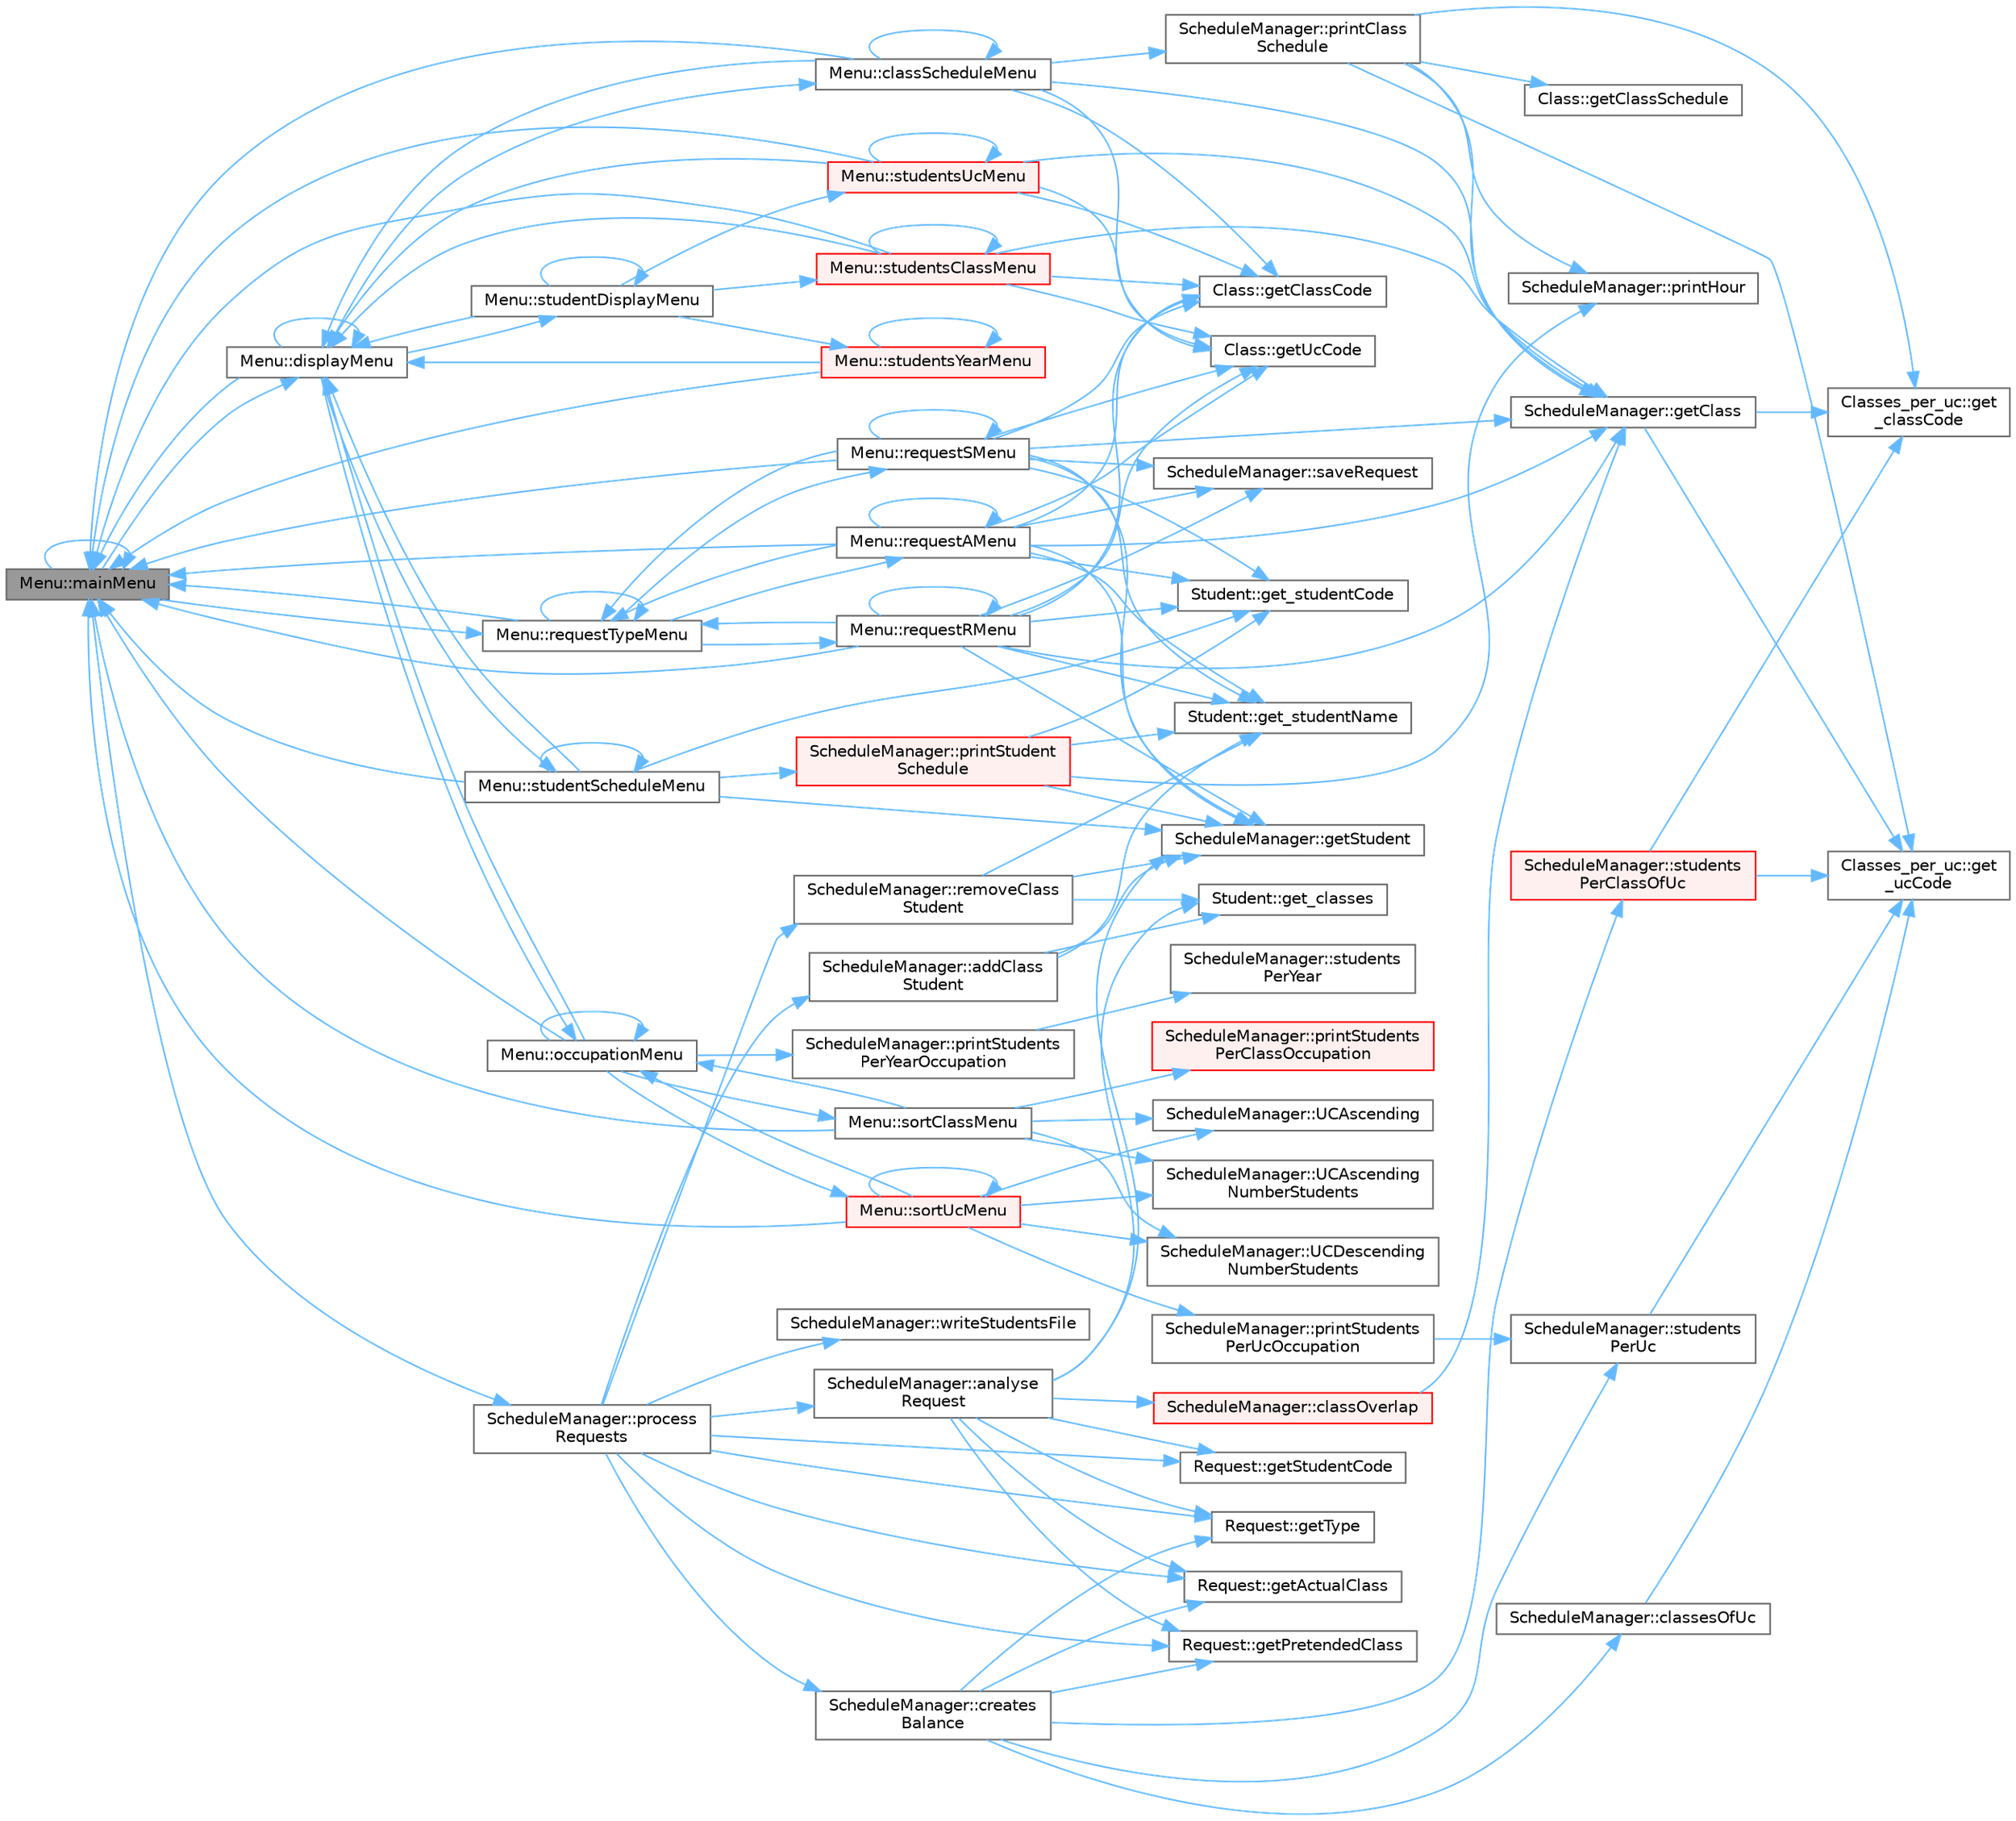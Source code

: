 digraph "Menu::mainMenu"
{
 // LATEX_PDF_SIZE
  bgcolor="transparent";
  edge [fontname=Helvetica,fontsize=10,labelfontname=Helvetica,labelfontsize=10];
  node [fontname=Helvetica,fontsize=10,shape=box,height=0.2,width=0.4];
  rankdir="LR";
  Node1 [label="Menu::mainMenu",height=0.2,width=0.4,color="gray40", fillcolor="grey60", style="filled", fontcolor="black",tooltip="displays and manages the main menu of the application"];
  Node1 -> Node2 [color="steelblue1",style="solid"];
  Node2 [label="Menu::displayMenu",height=0.2,width=0.4,color="grey40", fillcolor="white", style="filled",URL="$class_menu.html#a7ceb2718cac4b01b62731e1bcf4283f1",tooltip="displays and manages the display menu of the application"];
  Node2 -> Node3 [color="steelblue1",style="solid"];
  Node3 [label="Menu::classScheduleMenu",height=0.2,width=0.4,color="grey40", fillcolor="white", style="filled",URL="$class_menu.html#aa677a519e096f8d55025ed02c90bb16f",tooltip="displays the schedule of a class"];
  Node3 -> Node3 [color="steelblue1",style="solid"];
  Node3 -> Node2 [color="steelblue1",style="solid"];
  Node3 -> Node4 [color="steelblue1",style="solid"];
  Node4 [label="ScheduleManager::getClass",height=0.2,width=0.4,color="grey40", fillcolor="white", style="filled",URL="$class_schedule_manager.html#af086538733e4b420293d38a300286dbd",tooltip="get a class in the list of all classes per uc, complexity O(n)"];
  Node4 -> Node5 [color="steelblue1",style="solid"];
  Node5 [label="Classes_per_uc::get\l_classCode",height=0.2,width=0.4,color="grey40", fillcolor="white", style="filled",URL="$class_classes__per__uc.html#af2d2caaac1992545c5cc9cdd25931ff1",tooltip="gets the Class Code, complexity O(1)"];
  Node4 -> Node6 [color="steelblue1",style="solid"];
  Node6 [label="Classes_per_uc::get\l_ucCode",height=0.2,width=0.4,color="grey40", fillcolor="white", style="filled",URL="$class_classes__per__uc.html#ad7dc285639f33fad9796309cb686eb16",tooltip="gets the Uc Code, complexity O(1)"];
  Node3 -> Node7 [color="steelblue1",style="solid"];
  Node7 [label="Class::getClassCode",height=0.2,width=0.4,color="grey40", fillcolor="white", style="filled",URL="$class_class.html#a741c8eacce26ceaf0d68e4e5a145be68",tooltip="gets the Class Code, complexity O(1)"];
  Node3 -> Node8 [color="steelblue1",style="solid"];
  Node8 [label="Class::getUcCode",height=0.2,width=0.4,color="grey40", fillcolor="white", style="filled",URL="$class_class.html#a42b4ee11c3181b8b5ebc39e9652153f9",tooltip="gets the Uc Code, complexity O(1)"];
  Node3 -> Node1 [color="steelblue1",style="solid"];
  Node3 -> Node9 [color="steelblue1",style="solid"];
  Node9 [label="ScheduleManager::printClass\lSchedule",height=0.2,width=0.4,color="grey40", fillcolor="white", style="filled",URL="$class_schedule_manager.html#a6544749a66e0df443356f162f5a6048f",tooltip="complexity O(2) = O(1)"];
  Node9 -> Node5 [color="steelblue1",style="solid"];
  Node9 -> Node6 [color="steelblue1",style="solid"];
  Node9 -> Node4 [color="steelblue1",style="solid"];
  Node9 -> Node10 [color="steelblue1",style="solid"];
  Node10 [label="Class::getClassSchedule",height=0.2,width=0.4,color="grey40", fillcolor="white", style="filled",URL="$class_class.html#ae4b4b4d65d68d3070ebcd3ececb95090",tooltip="gets a list of the Class Schedule, complexity O(1)"];
  Node9 -> Node11 [color="steelblue1",style="solid"];
  Node11 [label="ScheduleManager::printHour",height=0.2,width=0.4,color="grey40", fillcolor="white", style="filled",URL="$class_schedule_manager.html#a3c8d93bdddc5efe2b9e60816caefbbc1",tooltip="converts and prints a float into a time stamp, complexity O(1)"];
  Node2 -> Node2 [color="steelblue1",style="solid"];
  Node2 -> Node1 [color="steelblue1",style="solid"];
  Node2 -> Node12 [color="steelblue1",style="solid"];
  Node12 [label="Menu::occupationMenu",height=0.2,width=0.4,color="grey40", fillcolor="white", style="filled",URL="$class_menu.html#a73bdb45003cedb8515d112a986f95d2c",tooltip="displays the options to the occupation of classes, uc's or year"];
  Node12 -> Node2 [color="steelblue1",style="solid"];
  Node12 -> Node1 [color="steelblue1",style="solid"];
  Node12 -> Node12 [color="steelblue1",style="solid"];
  Node12 -> Node13 [color="steelblue1",style="solid"];
  Node13 [label="ScheduleManager::printStudents\lPerYearOccupation",height=0.2,width=0.4,color="grey40", fillcolor="white", style="filled",URL="$class_schedule_manager.html#adab40ba93a69b5d6ea0feb6f99496b4a",tooltip="Complexity = O(n + max number of classes) = O(n)"];
  Node13 -> Node14 [color="steelblue1",style="solid"];
  Node14 [label="ScheduleManager::students\lPerYear",height=0.2,width=0.4,color="grey40", fillcolor="white", style="filled",URL="$class_schedule_manager.html#ad05e0f4686bb4cb17d3805eaf6a5327d",tooltip="complexity O(n + max number of classes of a student) = O(n)"];
  Node12 -> Node15 [color="steelblue1",style="solid"];
  Node15 [label="Menu::sortClassMenu",height=0.2,width=0.4,color="grey40", fillcolor="white", style="filled",URL="$class_menu.html#ae06786f133a6c224371613a12fc8c5c6",tooltip="displays the options to show the occupation of classes"];
  Node15 -> Node1 [color="steelblue1",style="solid"];
  Node15 -> Node12 [color="steelblue1",style="solid"];
  Node15 -> Node16 [color="steelblue1",style="solid"];
  Node16 [label="ScheduleManager::printStudents\lPerClassOccupation",height=0.2,width=0.4,color="red", fillcolor="#FFF0F0", style="filled",URL="$class_schedule_manager.html#aa9574467fda88f236a31f3bf126f531b",tooltip="complexity O(2n) = O(n)"];
  Node15 -> Node18 [color="steelblue1",style="solid"];
  Node18 [label="ScheduleManager::UCAscending",height=0.2,width=0.4,color="grey40", fillcolor="white", style="filled",URL="$class_schedule_manager.html#a3caefa77328265e669d4ee2577d6d759",tooltip="custom comparator function to sort a list of pairs<int, Classes_per_uc> from the first UC to the last"];
  Node15 -> Node19 [color="steelblue1",style="solid"];
  Node19 [label="ScheduleManager::UCAscending\lNumberStudents",height=0.2,width=0.4,color="grey40", fillcolor="white", style="filled",URL="$class_schedule_manager.html#abda48961240bd59903dd183648a81c11",tooltip="custom comparator function to sort a list of pairs<int, Classes_per_uc> from the uc with less student..."];
  Node15 -> Node20 [color="steelblue1",style="solid"];
  Node20 [label="ScheduleManager::UCDescending\lNumberStudents",height=0.2,width=0.4,color="grey40", fillcolor="white", style="filled",URL="$class_schedule_manager.html#a94e3990d001e034c4b46a4c70d5d2c0d",tooltip="custom comparator function to sort a list of pairs<int, Classes_per_uc> from the uc with more student..."];
  Node12 -> Node21 [color="steelblue1",style="solid"];
  Node21 [label="Menu::sortUcMenu",height=0.2,width=0.4,color="red", fillcolor="#FFF0F0", style="filled",URL="$class_menu.html#a35649eb24753cbbd8142ac52e6a98e01",tooltip="displays the options to show the occupation of uc's"];
  Node21 -> Node1 [color="steelblue1",style="solid"];
  Node21 -> Node12 [color="steelblue1",style="solid"];
  Node21 -> Node22 [color="steelblue1",style="solid"];
  Node22 [label="ScheduleManager::printStudents\lPerUcOccupation",height=0.2,width=0.4,color="grey40", fillcolor="white", style="filled",URL="$class_schedule_manager.html#a59d7a95a91611f9183271eac4d4ded81",tooltip="Complexity = O(n)"];
  Node22 -> Node23 [color="steelblue1",style="solid"];
  Node23 [label="ScheduleManager::students\lPerUc",height=0.2,width=0.4,color="grey40", fillcolor="white", style="filled",URL="$class_schedule_manager.html#a4f1dcd913c220b073ff9e79a180fe686",tooltip="Complexity = O(n + number of classes per student) = O(n)"];
  Node23 -> Node6 [color="steelblue1",style="solid"];
  Node21 -> Node21 [color="steelblue1",style="solid"];
  Node21 -> Node18 [color="steelblue1",style="solid"];
  Node21 -> Node19 [color="steelblue1",style="solid"];
  Node21 -> Node20 [color="steelblue1",style="solid"];
  Node2 -> Node25 [color="steelblue1",style="solid"];
  Node25 [label="Menu::studentDisplayMenu",height=0.2,width=0.4,color="grey40", fillcolor="white", style="filled",URL="$class_menu.html#afc61de2cbeb06654497344254c5b9050",tooltip="displays the options to show the students on UC/Class/Year"];
  Node25 -> Node2 [color="steelblue1",style="solid"];
  Node25 -> Node25 [color="steelblue1",style="solid"];
  Node25 -> Node26 [color="steelblue1",style="solid"];
  Node26 [label="Menu::studentsClassMenu",height=0.2,width=0.4,color="red", fillcolor="#FFF0F0", style="filled",URL="$class_menu.html#aa06a36f0195d4f18ee727ee191c8fee1",tooltip="displays input options for classCode and UCCode to choose a Class's list of students to display"];
  Node26 -> Node2 [color="steelblue1",style="solid"];
  Node26 -> Node4 [color="steelblue1",style="solid"];
  Node26 -> Node7 [color="steelblue1",style="solid"];
  Node26 -> Node8 [color="steelblue1",style="solid"];
  Node26 -> Node1 [color="steelblue1",style="solid"];
  Node26 -> Node26 [color="steelblue1",style="solid"];
  Node25 -> Node28 [color="steelblue1",style="solid"];
  Node28 [label="Menu::studentsUcMenu",height=0.2,width=0.4,color="red", fillcolor="#FFF0F0", style="filled",URL="$class_menu.html#a150abfa0868035c73753da75984969d5",tooltip="displays input options for classCode and UCCode to choose a Classes_per_uc list of students to displa..."];
  Node28 -> Node2 [color="steelblue1",style="solid"];
  Node28 -> Node4 [color="steelblue1",style="solid"];
  Node28 -> Node7 [color="steelblue1",style="solid"];
  Node28 -> Node8 [color="steelblue1",style="solid"];
  Node28 -> Node1 [color="steelblue1",style="solid"];
  Node28 -> Node28 [color="steelblue1",style="solid"];
  Node25 -> Node30 [color="steelblue1",style="solid"];
  Node30 [label="Menu::studentsYearMenu",height=0.2,width=0.4,color="red", fillcolor="#FFF0F0", style="filled",URL="$class_menu.html#ab2ee6d3173360458a0ab9f1ce413ef33",tooltip="displays input options for year to choose a year's list of students to display"];
  Node30 -> Node2 [color="steelblue1",style="solid"];
  Node30 -> Node1 [color="steelblue1",style="solid"];
  Node30 -> Node30 [color="steelblue1",style="solid"];
  Node2 -> Node32 [color="steelblue1",style="solid"];
  Node32 [label="Menu::studentScheduleMenu",height=0.2,width=0.4,color="grey40", fillcolor="white", style="filled",URL="$class_menu.html#aa39a8a67e77b690cda3cb9a6a360404f",tooltip="displays and manages to show a student information"];
  Node32 -> Node2 [color="steelblue1",style="solid"];
  Node32 -> Node33 [color="steelblue1",style="solid"];
  Node33 [label="Student::get_studentCode",height=0.2,width=0.4,color="grey40", fillcolor="white", style="filled",URL="$class_student.html#a6b9d32745e4a22040364773353158464",tooltip="gets the student code, complexity O(1)"];
  Node32 -> Node34 [color="steelblue1",style="solid"];
  Node34 [label="ScheduleManager::getStudent",height=0.2,width=0.4,color="grey40", fillcolor="white", style="filled",URL="$class_schedule_manager.html#ae9e558e49da94f4d5a4e5737dcecc59a",tooltip="gets the corresponding object to a student code, complexity O(n)"];
  Node32 -> Node1 [color="steelblue1",style="solid"];
  Node32 -> Node35 [color="steelblue1",style="solid"];
  Node35 [label="ScheduleManager::printStudent\lSchedule",height=0.2,width=0.4,color="red", fillcolor="#FFF0F0", style="filled",URL="$class_schedule_manager.html#a7d2210e89d349d3ad5fd1f5d2c3f5c8b",tooltip="prints a student schedule, complexity O(max number of classes that a student can have) = O(1)"];
  Node35 -> Node33 [color="steelblue1",style="solid"];
  Node35 -> Node36 [color="steelblue1",style="solid"];
  Node36 [label="Student::get_studentName",height=0.2,width=0.4,color="grey40", fillcolor="white", style="filled",URL="$class_student.html#af63e97959c77004acbe20302d6ad1a39",tooltip="gets the student name, complexity O(1)"];
  Node35 -> Node34 [color="steelblue1",style="solid"];
  Node35 -> Node11 [color="steelblue1",style="solid"];
  Node32 -> Node32 [color="steelblue1",style="solid"];
  Node1 -> Node1 [color="steelblue1",style="solid"];
  Node1 -> Node44 [color="steelblue1",style="solid"];
  Node44 [label="ScheduleManager::process\lRequests",height=0.2,width=0.4,color="grey40", fillcolor="white", style="filled",URL="$class_schedule_manager.html#a48575e5429cdeded98a3367220de6fe7",tooltip="Complexity = O(n)"];
  Node44 -> Node45 [color="steelblue1",style="solid"];
  Node45 [label="ScheduleManager::addClass\lStudent",height=0.2,width=0.4,color="grey40", fillcolor="white", style="filled",URL="$class_schedule_manager.html#a6b3d6ef8772acd383dc1bf45f73a32b7",tooltip="Complexity = O(n + log n)"];
  Node45 -> Node40 [color="steelblue1",style="solid"];
  Node40 [label="Student::get_classes",height=0.2,width=0.4,color="grey40", fillcolor="white", style="filled",URL="$class_student.html#ae24cb52bc3ee2c6f63a921107aaea8db",tooltip="gets the student classes, complexity O(1)"];
  Node45 -> Node36 [color="steelblue1",style="solid"];
  Node45 -> Node34 [color="steelblue1",style="solid"];
  Node44 -> Node46 [color="steelblue1",style="solid"];
  Node46 [label="ScheduleManager::analyse\lRequest",height=0.2,width=0.4,color="grey40", fillcolor="white", style="filled",URL="$class_schedule_manager.html#a2a4bba26f31a117f84244e431090a866",tooltip="Complexity O(n)"];
  Node46 -> Node47 [color="steelblue1",style="solid"];
  Node47 [label="ScheduleManager::classOverlap",height=0.2,width=0.4,color="red", fillcolor="#FFF0F0", style="filled",URL="$class_schedule_manager.html#ab4c36fbe389225fda81ee1062fcdaa11",tooltip="Complexity = O(1)"];
  Node47 -> Node4 [color="steelblue1",style="solid"];
  Node46 -> Node40 [color="steelblue1",style="solid"];
  Node46 -> Node49 [color="steelblue1",style="solid"];
  Node49 [label="Request::getActualClass",height=0.2,width=0.4,color="grey40", fillcolor="white", style="filled",URL="$class_request.html#ad55809beb01bf01c52087b4802379c4a",tooltip=" "];
  Node46 -> Node50 [color="steelblue1",style="solid"];
  Node50 [label="Request::getPretendedClass",height=0.2,width=0.4,color="grey40", fillcolor="white", style="filled",URL="$class_request.html#a7b02f395927210c07751be44d1b3c58c",tooltip=" "];
  Node46 -> Node34 [color="steelblue1",style="solid"];
  Node46 -> Node51 [color="steelblue1",style="solid"];
  Node51 [label="Request::getStudentCode",height=0.2,width=0.4,color="grey40", fillcolor="white", style="filled",URL="$class_request.html#a5a9953615d3e8fbb377bc13a17b65e57",tooltip=" "];
  Node46 -> Node52 [color="steelblue1",style="solid"];
  Node52 [label="Request::getType",height=0.2,width=0.4,color="grey40", fillcolor="white", style="filled",URL="$class_request.html#a64192fbb788c9dcae1e011f85a7c0f67",tooltip=" "];
  Node44 -> Node53 [color="steelblue1",style="solid"];
  Node53 [label="ScheduleManager::creates\lBalance",height=0.2,width=0.4,color="grey40", fillcolor="white", style="filled",URL="$class_schedule_manager.html#af918b25dc00ed4ffcd0ca8d29abd2af3",tooltip="Complexity = O(n²)"];
  Node53 -> Node54 [color="steelblue1",style="solid"];
  Node54 [label="ScheduleManager::classesOfUc",height=0.2,width=0.4,color="grey40", fillcolor="white", style="filled",URL="$class_schedule_manager.html#a0a2990d2fee53be3592461a23ce0d3ba",tooltip="Complexity = O(n)"];
  Node54 -> Node6 [color="steelblue1",style="solid"];
  Node53 -> Node49 [color="steelblue1",style="solid"];
  Node53 -> Node50 [color="steelblue1",style="solid"];
  Node53 -> Node52 [color="steelblue1",style="solid"];
  Node53 -> Node55 [color="steelblue1",style="solid"];
  Node55 [label="ScheduleManager::students\lPerClassOfUc",height=0.2,width=0.4,color="red", fillcolor="#FFF0F0", style="filled",URL="$class_schedule_manager.html#ab9796ec4fe9b5f7749cec321d32ab350",tooltip="Complexity = O(n)"];
  Node55 -> Node5 [color="steelblue1",style="solid"];
  Node55 -> Node6 [color="steelblue1",style="solid"];
  Node53 -> Node23 [color="steelblue1",style="solid"];
  Node44 -> Node49 [color="steelblue1",style="solid"];
  Node44 -> Node50 [color="steelblue1",style="solid"];
  Node44 -> Node51 [color="steelblue1",style="solid"];
  Node44 -> Node52 [color="steelblue1",style="solid"];
  Node44 -> Node56 [color="steelblue1",style="solid"];
  Node56 [label="ScheduleManager::removeClass\lStudent",height=0.2,width=0.4,color="grey40", fillcolor="white", style="filled",URL="$class_schedule_manager.html#abee9ead517d9992eb0326cfcdd98a90c",tooltip="Complexity = O(n + log n)"];
  Node56 -> Node40 [color="steelblue1",style="solid"];
  Node56 -> Node36 [color="steelblue1",style="solid"];
  Node56 -> Node34 [color="steelblue1",style="solid"];
  Node44 -> Node57 [color="steelblue1",style="solid"];
  Node57 [label="ScheduleManager::writeStudentsFile",height=0.2,width=0.4,color="grey40", fillcolor="white", style="filled",URL="$class_schedule_manager.html#a6597654bdd09088afc302aff9602fb9b",tooltip="Complexity = O(n)"];
  Node1 -> Node58 [color="steelblue1",style="solid"];
  Node58 [label="Menu::requestTypeMenu",height=0.2,width=0.4,color="grey40", fillcolor="white", style="filled",URL="$class_menu.html#a08f5fd797aed15499f55a271317f417e",tooltip="displays and manages the request menu of the application"];
  Node58 -> Node1 [color="steelblue1",style="solid"];
  Node58 -> Node59 [color="steelblue1",style="solid"];
  Node59 [label="Menu::requestAMenu",height=0.2,width=0.4,color="grey40", fillcolor="white", style="filled",URL="$class_menu.html#a98f6fc8ff0888c1141677e12061d05d9",tooltip="displays and manages the request menu to add a student to a new class"];
  Node59 -> Node33 [color="steelblue1",style="solid"];
  Node59 -> Node36 [color="steelblue1",style="solid"];
  Node59 -> Node4 [color="steelblue1",style="solid"];
  Node59 -> Node7 [color="steelblue1",style="solid"];
  Node59 -> Node34 [color="steelblue1",style="solid"];
  Node59 -> Node8 [color="steelblue1",style="solid"];
  Node59 -> Node1 [color="steelblue1",style="solid"];
  Node59 -> Node59 [color="steelblue1",style="solid"];
  Node59 -> Node58 [color="steelblue1",style="solid"];
  Node59 -> Node60 [color="steelblue1",style="solid"];
  Node60 [label="ScheduleManager::saveRequest",height=0.2,width=0.4,color="grey40", fillcolor="white", style="filled",URL="$class_schedule_manager.html#a986e08624ff479489f318b4f6ed90501",tooltip="Complextiy O(1)"];
  Node58 -> Node61 [color="steelblue1",style="solid"];
  Node61 [label="Menu::requestRMenu",height=0.2,width=0.4,color="grey40", fillcolor="white", style="filled",URL="$class_menu.html#a80da583d6fbe2654f0e2de94c2df66af",tooltip="displays and manages the request menu to remove a student from a class"];
  Node61 -> Node33 [color="steelblue1",style="solid"];
  Node61 -> Node36 [color="steelblue1",style="solid"];
  Node61 -> Node4 [color="steelblue1",style="solid"];
  Node61 -> Node7 [color="steelblue1",style="solid"];
  Node61 -> Node34 [color="steelblue1",style="solid"];
  Node61 -> Node8 [color="steelblue1",style="solid"];
  Node61 -> Node1 [color="steelblue1",style="solid"];
  Node61 -> Node61 [color="steelblue1",style="solid"];
  Node61 -> Node58 [color="steelblue1",style="solid"];
  Node61 -> Node60 [color="steelblue1",style="solid"];
  Node58 -> Node62 [color="steelblue1",style="solid"];
  Node62 [label="Menu::requestSMenu",height=0.2,width=0.4,color="grey40", fillcolor="white", style="filled",URL="$class_menu.html#acbc8696e3f90771a91f6ee1a4389d73b",tooltip="displays and manages the request menu to swap student class(es)"];
  Node62 -> Node33 [color="steelblue1",style="solid"];
  Node62 -> Node36 [color="steelblue1",style="solid"];
  Node62 -> Node4 [color="steelblue1",style="solid"];
  Node62 -> Node7 [color="steelblue1",style="solid"];
  Node62 -> Node34 [color="steelblue1",style="solid"];
  Node62 -> Node8 [color="steelblue1",style="solid"];
  Node62 -> Node1 [color="steelblue1",style="solid"];
  Node62 -> Node62 [color="steelblue1",style="solid"];
  Node62 -> Node58 [color="steelblue1",style="solid"];
  Node62 -> Node60 [color="steelblue1",style="solid"];
  Node58 -> Node58 [color="steelblue1",style="solid"];
}
